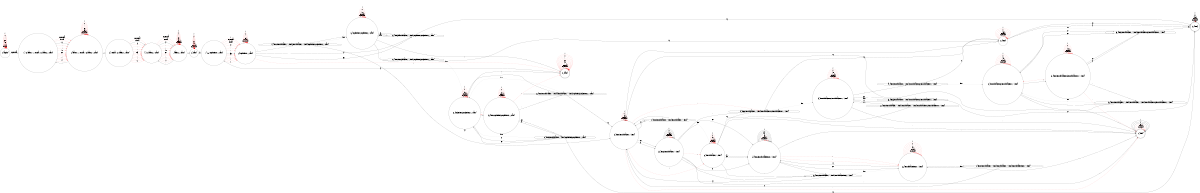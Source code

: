 digraph {
rankdir=LR;
size="8,5";
node [shape = circle, color = black];
0 [label="0 - [sample_0]"];
1 [label="1 - [<A>,header_1,<;>,<terminal>,<A>,header_2,<;>,main_0]"];
2 [label="2 - [header_1,<;>,<terminal>,<A>,header_2,<;>,main_0]"];
3 [label="3 - [<terminal>,<A>,header_2,<;>,main_0]"];
4 [label="4 - [<A>,header_2,<;>,main_0]"];
5 [label="5 - [header_2,<;>,main_0]"];
6 [label="6 - [main_0]"];
7 [label="7 - [<::=>,complex_item_0,<;>,main_1]"];
8 [label="8 - [complex_item_0,<;>,main_1]"];
15 [label="15 - [item_0,item_with_bracket_1,<)>,item_4]"];
16 [label="16 - [complex_item_1,complex_item_2,<;>,main_1]"];
21 [label="21 - [item_0]"];
22 [label="22 - [complex_item_3,complex_item_2,<;>,main_1]"];
25 [label="25 - [item_0,complex_item_3,complex_item_2,<;>,main_1]"];
35 [label="35 - [item_3,item_with_bracket_1,<)>,item_4]"];
36 [label="36 - [item_with_bracket_1,<)>,item_4]"];
43 [label="43 - [item_with_bracket_or_2,item_with_bracket_or_1,<)>,item_4]"];
50 [label="50 - [item_with_bracket_or_3,item_with_bracket_or_1,<)>,item_4]"];
53 [label="53 - [item_0,item_with_bracket_or_3,item_with_bracket_or_1,<)>,item_4]"];
64 [label="64 - [item_3,item_with_bracket_items_1,<)>,item_4]"];
66 [label="66 - [item_with_bracket_items_1,<)>,item_4]"];
node [shape = octagon];
14 [label="14 - [item_0,item_with_bracket_1,<)>,item_4,item_with_bracket_1,<)>,item_4,complex_item_1,complex_item_2,<;>,main_1]"];
20 [label="20 - [item_0,item_with_bracket_1,<)>,item_4,complex_item_3,complex_item_2,<;>,main_1]"];
28 [label="28 - [item_0,item_with_bracket_1,<)>,item_4,item_with_bracket_1,<)>,item_4,complex_item_3,complex_item_2,<;>,main_1]"];
30 [label="30 - [item_3,item_with_bracket_1,<)>,item_4,complex_item_3,complex_item_2,<;>,main_1]"];
37 [label="37 - [item_0,item_with_bracket_1,<)>,item_4,item_with_bracket_1,<)>,item_4]"];
42 [label="42 - [item_0,item_with_bracket_1,<)>,item_4,item_with_bracket_or_2,item_with_bracket_or_1,<)>,item_4]"];
49 [label="49 - [item_0,item_with_bracket_1,<)>,item_4,item_with_bracket_or_3,item_with_bracket_or_1,<)>,item_4]"];
56 [label="56 - [item_0,item_with_bracket_1,<)>,item_4,item_with_bracket_1,<)>,item_4,item_with_bracket_or_3,item_with_bracket_or_1,<)>,item_4]"];
58 [label="58 - [item_3,item_with_bracket_1,<)>,item_4,item_with_bracket_or_3,item_with_bracket_or_1,<)>,item_4]"];
61 [label="61 - [item_0,item_with_bracket_1,<)>,item_4,item_with_bracket_1,<)>,item_4,item_with_bracket_or_2,item_with_bracket_or_1,<)>,item_4]"];
63 [label="63 - [item_3,item_with_bracket_1,<)>,item_4,item_with_bracket_or_2,item_with_bracket_or_1,<)>,item_4]"];
65 [label="65 - [item_0,item_with_bracket_1,<)>,item_4,item_with_bracket_items_1,<)>,item_4]"];
73 [label="73 - [item_0,item_with_bracket_1,<)>,item_4,item_with_bracket_1,<)>,item_4,item_with_bracket_items_1,<)>,item_4]"];
80 [label="80 - [item_3,item_with_bracket_1,<)>,item_4,complex_item_1,complex_item_2,<;>,main_1]"];
node [shape = doublecircle];
10 [label="10 - [main_1]"];
31 [label="31 - [item_3]"];
38 [label="38 - [item_4]"];
0 -> 1 [ label = "non-terminal", color = "black" ];
0 -> 0 [ label = "terminal", color = "red", style = dashed ];
0 -> 0 [ label = "A", color = "red", style = dashed ];
0 -> 0 [ label = ",", color = "red", style = dashed ];
0 -> 0 [ label = ";", color = "red", style = dashed ];
0 -> 0 [ label = "::=", color = "red", style = dashed ];
0 -> 0 [ label = "eps", color = "red", style = dashed ];
0 -> 0 [ label = "(", color = "red", style = dashed ];
0 -> 0 [ label = ")", color = "red", style = dashed ];
0 -> 0 [ label = "|", color = "red", style = dashed ];
0 -> 0 [ label = "*", color = "red", style = dashed ];
0 -> 0 [ label = "+", color = "red", style = dashed ];
0 -> 0 [ label = "?", color = "red", style = dashed ];
1 -> 2 [ label = "non-terminal", color = "red", style = dashed ];
1 -> 2 [ label = "terminal", color = "red", style = dashed ];
1 -> 2 [ label = "A", color = "black" ];
1 -> 2 [ label = ",", color = "red", style = dashed ];
1 -> 2 [ label = ";", color = "red", style = dashed ];
1 -> 2 [ label = "::=", color = "red", style = dashed ];
1 -> 2 [ label = "eps", color = "red", style = dashed ];
1 -> 2 [ label = "(", color = "red", style = dashed ];
1 -> 2 [ label = ")", color = "red", style = dashed ];
1 -> 2 [ label = "|", color = "red", style = dashed ];
1 -> 2 [ label = "*", color = "red", style = dashed ];
1 -> 2 [ label = "+", color = "red", style = dashed ];
1 -> 2 [ label = "?", color = "red", style = dashed ];
2 -> 2 [ label = "non-terminal", color = "red", style = dashed ];
2 -> 2 [ label = "terminal", color = "red", style = dashed ];
2 -> 2 [ label = "A", color = "red", style = dashed ];
2 -> 1 [ label = ",", color = "black" ];
2 -> 3 [ label = ";", color = "black" ];
2 -> 2 [ label = "::=", color = "red", style = dashed ];
2 -> 2 [ label = "eps", color = "red", style = dashed ];
2 -> 2 [ label = "(", color = "red", style = dashed ];
2 -> 2 [ label = ")", color = "red", style = dashed ];
2 -> 2 [ label = "|", color = "red", style = dashed ];
2 -> 2 [ label = "*", color = "red", style = dashed ];
2 -> 2 [ label = "+", color = "red", style = dashed ];
2 -> 2 [ label = "?", color = "red", style = dashed ];
3 -> 4 [ label = "non-terminal", color = "red", style = dashed ];
3 -> 4 [ label = "terminal", color = "black" ];
3 -> 4 [ label = "A", color = "red", style = dashed ];
3 -> 4 [ label = ",", color = "red", style = dashed ];
3 -> 4 [ label = ";", color = "red", style = dashed ];
3 -> 4 [ label = "::=", color = "red", style = dashed ];
3 -> 4 [ label = "eps", color = "red", style = dashed ];
3 -> 4 [ label = "(", color = "red", style = dashed ];
3 -> 4 [ label = ")", color = "red", style = dashed ];
3 -> 4 [ label = "|", color = "red", style = dashed ];
3 -> 4 [ label = "*", color = "red", style = dashed ];
3 -> 4 [ label = "+", color = "red", style = dashed ];
3 -> 4 [ label = "?", color = "red", style = dashed ];
4 -> 5 [ label = "non-terminal", color = "red", style = dashed ];
4 -> 5 [ label = "terminal", color = "red", style = dashed ];
4 -> 5 [ label = "A", color = "black" ];
4 -> 5 [ label = ",", color = "red", style = dashed ];
4 -> 5 [ label = ";", color = "red", style = dashed ];
4 -> 5 [ label = "::=", color = "red", style = dashed ];
4 -> 5 [ label = "eps", color = "red", style = dashed ];
4 -> 5 [ label = "(", color = "red", style = dashed ];
4 -> 5 [ label = ")", color = "red", style = dashed ];
4 -> 5 [ label = "|", color = "red", style = dashed ];
4 -> 5 [ label = "*", color = "red", style = dashed ];
4 -> 5 [ label = "+", color = "red", style = dashed ];
4 -> 5 [ label = "?", color = "red", style = dashed ];
5 -> 5 [ label = "non-terminal", color = "red", style = dashed ];
5 -> 5 [ label = "terminal", color = "red", style = dashed ];
5 -> 5 [ label = "A", color = "red", style = dashed ];
5 -> 4 [ label = ",", color = "black" ];
5 -> 6 [ label = ";", color = "black" ];
5 -> 5 [ label = "::=", color = "red", style = dashed ];
5 -> 5 [ label = "eps", color = "red", style = dashed ];
5 -> 5 [ label = "(", color = "red", style = dashed ];
5 -> 5 [ label = ")", color = "red", style = dashed ];
5 -> 5 [ label = "|", color = "red", style = dashed ];
5 -> 5 [ label = "*", color = "red", style = dashed ];
5 -> 5 [ label = "+", color = "red", style = dashed ];
5 -> 5 [ label = "?", color = "red", style = dashed ];
6 -> 6 [ label = "non-terminal", color = "red", style = dashed ];
6 -> 6 [ label = "terminal", color = "red", style = dashed ];
6 -> 7 [ label = "A", color = "black" ];
6 -> 6 [ label = ",", color = "red", style = dashed ];
6 -> 6 [ label = ";", color = "red", style = dashed ];
6 -> 6 [ label = "::=", color = "red", style = dashed ];
6 -> 6 [ label = "eps", color = "red", style = dashed ];
6 -> 6 [ label = "(", color = "red", style = dashed ];
6 -> 6 [ label = ")", color = "red", style = dashed ];
6 -> 6 [ label = "|", color = "red", style = dashed ];
6 -> 6 [ label = "*", color = "red", style = dashed ];
6 -> 6 [ label = "+", color = "red", style = dashed ];
6 -> 6 [ label = "?", color = "red", style = dashed ];
7 -> 8 [ label = "non-terminal", color = "red", style = dashed ];
7 -> 8 [ label = "terminal", color = "red", style = dashed ];
7 -> 8 [ label = "A", color = "red", style = dashed ];
7 -> 8 [ label = ",", color = "red", style = dashed ];
7 -> 8 [ label = ";", color = "red", style = dashed ];
7 -> 8 [ label = "::=", color = "black" ];
7 -> 8 [ label = "eps", color = "red", style = dashed ];
7 -> 8 [ label = "(", color = "red", style = dashed ];
7 -> 8 [ label = ")", color = "red", style = dashed ];
7 -> 8 [ label = "|", color = "red", style = dashed ];
7 -> 8 [ label = "*", color = "red", style = dashed ];
7 -> 8 [ label = "+", color = "red", style = dashed ];
7 -> 8 [ label = "?", color = "red", style = dashed ];
8 -> 8 [ label = "non-terminal", color = "red", style = dashed ];
8 -> 8 [ label = "terminal", color = "red", style = dashed ];
8 -> 80 [ label = "A", color = "black" ];
8 -> 8 [ label = ",", color = "red", style = dashed ];
8 -> 10 [ label = ";", color = "red", style = dashed ];
8 -> 8 [ label = "::=", color = "red", style = dashed ];
8 -> 80 [ label = "eps", color = "black" ];
8 -> 14 [ label = "(", color = "black" ];
8 -> 8 [ label = ")", color = "red", style = dashed ];
8 -> 8 [ label = "|", color = "red", style = dashed ];
8 -> 8 [ label = "*", color = "red", style = dashed ];
8 -> 8 [ label = "+", color = "red", style = dashed ];
8 -> 8 [ label = "?", color = "red", style = dashed ];
10 -> 10 [ label = "non-terminal", color = "red", style = dashed ];
10 -> 10 [ label = "terminal", color = "red", style = dashed ];
10 -> 7 [ label = "A", color = "black" ];
10 -> 10 [ label = ",", color = "red", style = dashed ];
10 -> 10 [ label = ";", color = "red", style = dashed ];
10 -> 10 [ label = "::=", color = "red", style = dashed ];
10 -> 10 [ label = "eps", color = "red", style = dashed ];
10 -> 10 [ label = "(", color = "red", style = dashed ];
10 -> 10 [ label = ")", color = "red", style = dashed ];
10 -> 10 [ label = "|", color = "red", style = dashed ];
10 -> 10 [ label = "*", color = "red", style = dashed ];
10 -> 10 [ label = "+", color = "red", style = dashed ];
10 -> 10 [ label = "?", color = "red", style = dashed ];
15 -> 15 [ label = "non-terminal", color = "red", style = dashed ];
15 -> 15 [ label = "terminal", color = "red", style = dashed ];
15 -> 35 [ label = "A", color = "black" ];
15 -> 15 [ label = ",", color = "red", style = dashed ];
15 -> 36 [ label = ";", color = "red", style = dashed ];
15 -> 15 [ label = "::=", color = "red", style = dashed ];
15 -> 35 [ label = "eps", color = "black" ];
15 -> 37 [ label = "(", color = "black" ];
15 -> 38 [ label = ")", color = "red", style = dashed ];
15 -> 42 [ label = "|", color = "red", style = dashed ];
15 -> 15 [ label = "*", color = "red", style = dashed ];
15 -> 15 [ label = "+", color = "red", style = dashed ];
15 -> 15 [ label = "?", color = "red", style = dashed ];
16 -> 16 [ label = "non-terminal", color = "red", style = dashed ];
16 -> 16 [ label = "terminal", color = "red", style = dashed ];
16 -> 80 [ label = "A", color = "black" ];
16 -> 16 [ label = ",", color = "red", style = dashed ];
16 -> 10 [ label = ";", color = "black" ];
16 -> 16 [ label = "::=", color = "red", style = dashed ];
16 -> 80 [ label = "eps", color = "black" ];
16 -> 14 [ label = "(", color = "black" ];
16 -> 16 [ label = ")", color = "red", style = dashed ];
16 -> 20 [ label = "|", color = "black" ];
16 -> 16 [ label = "*", color = "red", style = dashed ];
16 -> 16 [ label = "+", color = "red", style = dashed ];
16 -> 16 [ label = "?", color = "red", style = dashed ];
14 -> 15 [label="up"];
14 -> 16 [style=dotted, label="down"];
21 -> 21 [ label = "non-terminal", color = "red", style = dashed ];
21 -> 21 [ label = "terminal", color = "red", style = dashed ];
21 -> 31 [ label = "A", color = "black" ];
21 -> 21 [ label = ",", color = "red", style = dashed ];
21 -> 21 [ label = "::=", color = "red", style = dashed ];
21 -> 31 [ label = "eps", color = "black" ];
21 -> 15 [ label = "(", color = "black" ];
21 -> 21 [ label = "*", color = "red", style = dashed ];
21 -> 21 [ label = "+", color = "red", style = dashed ];
21 -> 21 [ label = "?", color = "red", style = dashed ];
22 -> 22 [ label = "non-terminal", color = "red", style = dashed ];
22 -> 22 [ label = "terminal", color = "red", style = dashed ];
22 -> 30 [ label = "A", color = "black" ];
22 -> 22 [ label = ",", color = "red", style = dashed ];
22 -> 10 [ label = ";", color = "black" ];
22 -> 22 [ label = "::=", color = "red", style = dashed ];
22 -> 30 [ label = "eps", color = "black" ];
22 -> 28 [ label = "(", color = "black" ];
22 -> 22 [ label = ")", color = "red", style = dashed ];
22 -> 25 [ label = "|", color = "black" ];
22 -> 22 [ label = "*", color = "red", style = dashed ];
22 -> 22 [ label = "+", color = "red", style = dashed ];
22 -> 22 [ label = "?", color = "red", style = dashed ];
20 -> 21 [label="up"];
20 -> 22 [style=dotted, label="down"];
25 -> 25 [ label = "non-terminal", color = "red", style = dashed ];
25 -> 25 [ label = "terminal", color = "red", style = dashed ];
25 -> 30 [ label = "A", color = "black" ];
25 -> 25 [ label = ",", color = "red", style = dashed ];
25 -> 10 [ label = ";", color = "red", style = dashed ];
25 -> 25 [ label = "::=", color = "red", style = dashed ];
25 -> 30 [ label = "eps", color = "black" ];
25 -> 28 [ label = "(", color = "black" ];
25 -> 22 [ label = ")", color = "red", style = dashed ];
25 -> 25 [ label = "|", color = "red", style = dashed ];
25 -> 25 [ label = "*", color = "red", style = dashed ];
25 -> 25 [ label = "+", color = "red", style = dashed ];
25 -> 25 [ label = "?", color = "red", style = dashed ];
28 -> 15 [label="up"];
28 -> 22 [style=dotted, label="down"];
31 -> 31 [ label = "non-terminal", color = "red", style = dashed ];
31 -> 31 [ label = "terminal", color = "red", style = dashed ];
31 -> 31 [ label = ",", color = "red", style = dashed ];
31 -> 31 [ label = "::=", color = "red", style = dashed ];
31 -> 31 [ label = "*", color = "black" ];
31 -> 31 [ label = "+", color = "black" ];
31 -> 31 [ label = "?", color = "black" ];
30 -> 31 [label="up"];
30 -> 22 [style=dotted, label="down"];
35 -> 35 [ label = "non-terminal", color = "red", style = dashed ];
35 -> 35 [ label = "terminal", color = "red", style = dashed ];
35 -> 64 [ label = "A", color = "black" ];
35 -> 35 [ label = ",", color = "red", style = dashed ];
35 -> 36 [ label = ";", color = "red", style = dashed ];
35 -> 35 [ label = "::=", color = "red", style = dashed ];
35 -> 64 [ label = "eps", color = "black" ];
35 -> 65 [ label = "(", color = "black" ];
35 -> 38 [ label = ")", color = "black" ];
35 -> 42 [ label = "|", color = "black" ];
35 -> 35 [ label = "*", color = "black" ];
35 -> 35 [ label = "+", color = "black" ];
35 -> 35 [ label = "?", color = "black" ];
36 -> 36 [ label = "non-terminal", color = "red", style = dashed ];
36 -> 36 [ label = "terminal", color = "red", style = dashed ];
36 -> 64 [ label = "A", color = "black" ];
36 -> 36 [ label = ",", color = "red", style = dashed ];
36 -> 36 [ label = ";", color = "red", style = dashed ];
36 -> 36 [ label = "::=", color = "red", style = dashed ];
36 -> 64 [ label = "eps", color = "black" ];
36 -> 65 [ label = "(", color = "black" ];
36 -> 38 [ label = ")", color = "black" ];
36 -> 42 [ label = "|", color = "black" ];
36 -> 36 [ label = "*", color = "red", style = dashed ];
36 -> 36 [ label = "+", color = "red", style = dashed ];
36 -> 36 [ label = "?", color = "red", style = dashed ];
37 -> 15 [label="up"];
37 -> 36 [style=dotted, label="down"];
38 -> 38 [ label = "non-terminal", color = "red", style = dashed ];
38 -> 38 [ label = "terminal", color = "red", style = dashed ];
38 -> 38 [ label = ",", color = "red", style = dashed ];
38 -> 38 [ label = "::=", color = "red", style = dashed ];
38 -> 38 [ label = "*", color = "black" ];
38 -> 38 [ label = "+", color = "black" ];
38 -> 38 [ label = "?", color = "black" ];
43 -> 43 [ label = "non-terminal", color = "red", style = dashed ];
43 -> 43 [ label = "terminal", color = "red", style = dashed ];
43 -> 63 [ label = "A", color = "black" ];
43 -> 43 [ label = ",", color = "red", style = dashed ];
43 -> 43 [ label = ";", color = "red", style = dashed ];
43 -> 43 [ label = "::=", color = "red", style = dashed ];
43 -> 63 [ label = "eps", color = "black" ];
43 -> 61 [ label = "(", color = "black" ];
43 -> 38 [ label = ")", color = "black" ];
43 -> 49 [ label = "|", color = "black" ];
43 -> 43 [ label = "*", color = "red", style = dashed ];
43 -> 43 [ label = "+", color = "red", style = dashed ];
43 -> 43 [ label = "?", color = "red", style = dashed ];
42 -> 21 [label="up"];
42 -> 43 [style=dotted, label="down"];
50 -> 50 [ label = "non-terminal", color = "red", style = dashed ];
50 -> 50 [ label = "terminal", color = "red", style = dashed ];
50 -> 58 [ label = "A", color = "black" ];
50 -> 50 [ label = ",", color = "red", style = dashed ];
50 -> 50 [ label = ";", color = "red", style = dashed ];
50 -> 50 [ label = "::=", color = "red", style = dashed ];
50 -> 58 [ label = "eps", color = "black" ];
50 -> 56 [ label = "(", color = "black" ];
50 -> 38 [ label = ")", color = "black" ];
50 -> 53 [ label = "|", color = "black" ];
50 -> 50 [ label = "*", color = "red", style = dashed ];
50 -> 50 [ label = "+", color = "red", style = dashed ];
50 -> 50 [ label = "?", color = "red", style = dashed ];
49 -> 21 [label="up"];
49 -> 50 [style=dotted, label="down"];
53 -> 53 [ label = "non-terminal", color = "red", style = dashed ];
53 -> 53 [ label = "terminal", color = "red", style = dashed ];
53 -> 58 [ label = "A", color = "black" ];
53 -> 53 [ label = ",", color = "red", style = dashed ];
53 -> 50 [ label = ";", color = "red", style = dashed ];
53 -> 53 [ label = "::=", color = "red", style = dashed ];
53 -> 58 [ label = "eps", color = "black" ];
53 -> 56 [ label = "(", color = "black" ];
53 -> 38 [ label = ")", color = "red", style = dashed ];
53 -> 53 [ label = "|", color = "red", style = dashed ];
53 -> 53 [ label = "*", color = "red", style = dashed ];
53 -> 53 [ label = "+", color = "red", style = dashed ];
53 -> 53 [ label = "?", color = "red", style = dashed ];
56 -> 15 [label="up"];
56 -> 50 [style=dotted, label="down"];
58 -> 31 [label="up"];
58 -> 50 [style=dotted, label="down"];
61 -> 15 [label="up"];
61 -> 43 [style=dotted, label="down"];
63 -> 31 [label="up"];
63 -> 43 [style=dotted, label="down"];
64 -> 64 [ label = "non-terminal", color = "red", style = dashed ];
64 -> 64 [ label = "terminal", color = "red", style = dashed ];
64 -> 64 [ label = "A", color = "black" ];
64 -> 64 [ label = ",", color = "red", style = dashed ];
64 -> 66 [ label = ";", color = "red", style = dashed ];
64 -> 64 [ label = "::=", color = "red", style = dashed ];
64 -> 64 [ label = "eps", color = "black" ];
64 -> 65 [ label = "(", color = "black" ];
64 -> 38 [ label = ")", color = "black" ];
64 -> 66 [ label = "|", color = "red", style = dashed ];
64 -> 64 [ label = "*", color = "black" ];
64 -> 64 [ label = "+", color = "black" ];
64 -> 64 [ label = "?", color = "black" ];
66 -> 66 [ label = "non-terminal", color = "red", style = dashed ];
66 -> 66 [ label = "terminal", color = "red", style = dashed ];
66 -> 64 [ label = "A", color = "black" ];
66 -> 66 [ label = ",", color = "red", style = dashed ];
66 -> 66 [ label = ";", color = "red", style = dashed ];
66 -> 66 [ label = "::=", color = "red", style = dashed ];
66 -> 64 [ label = "eps", color = "black" ];
66 -> 73 [ label = "(", color = "black" ];
66 -> 38 [ label = ")", color = "black" ];
66 -> 66 [ label = "|", color = "red", style = dashed ];
66 -> 66 [ label = "*", color = "red", style = dashed ];
66 -> 66 [ label = "+", color = "red", style = dashed ];
66 -> 66 [ label = "?", color = "red", style = dashed ];
65 -> 15 [label="up"];
65 -> 66 [style=dotted, label="down"];
73 -> 15 [label="up"];
73 -> 66 [style=dotted, label="down"];
80 -> 31 [label="up"];
80 -> 16 [style=dotted, label="down"];
}